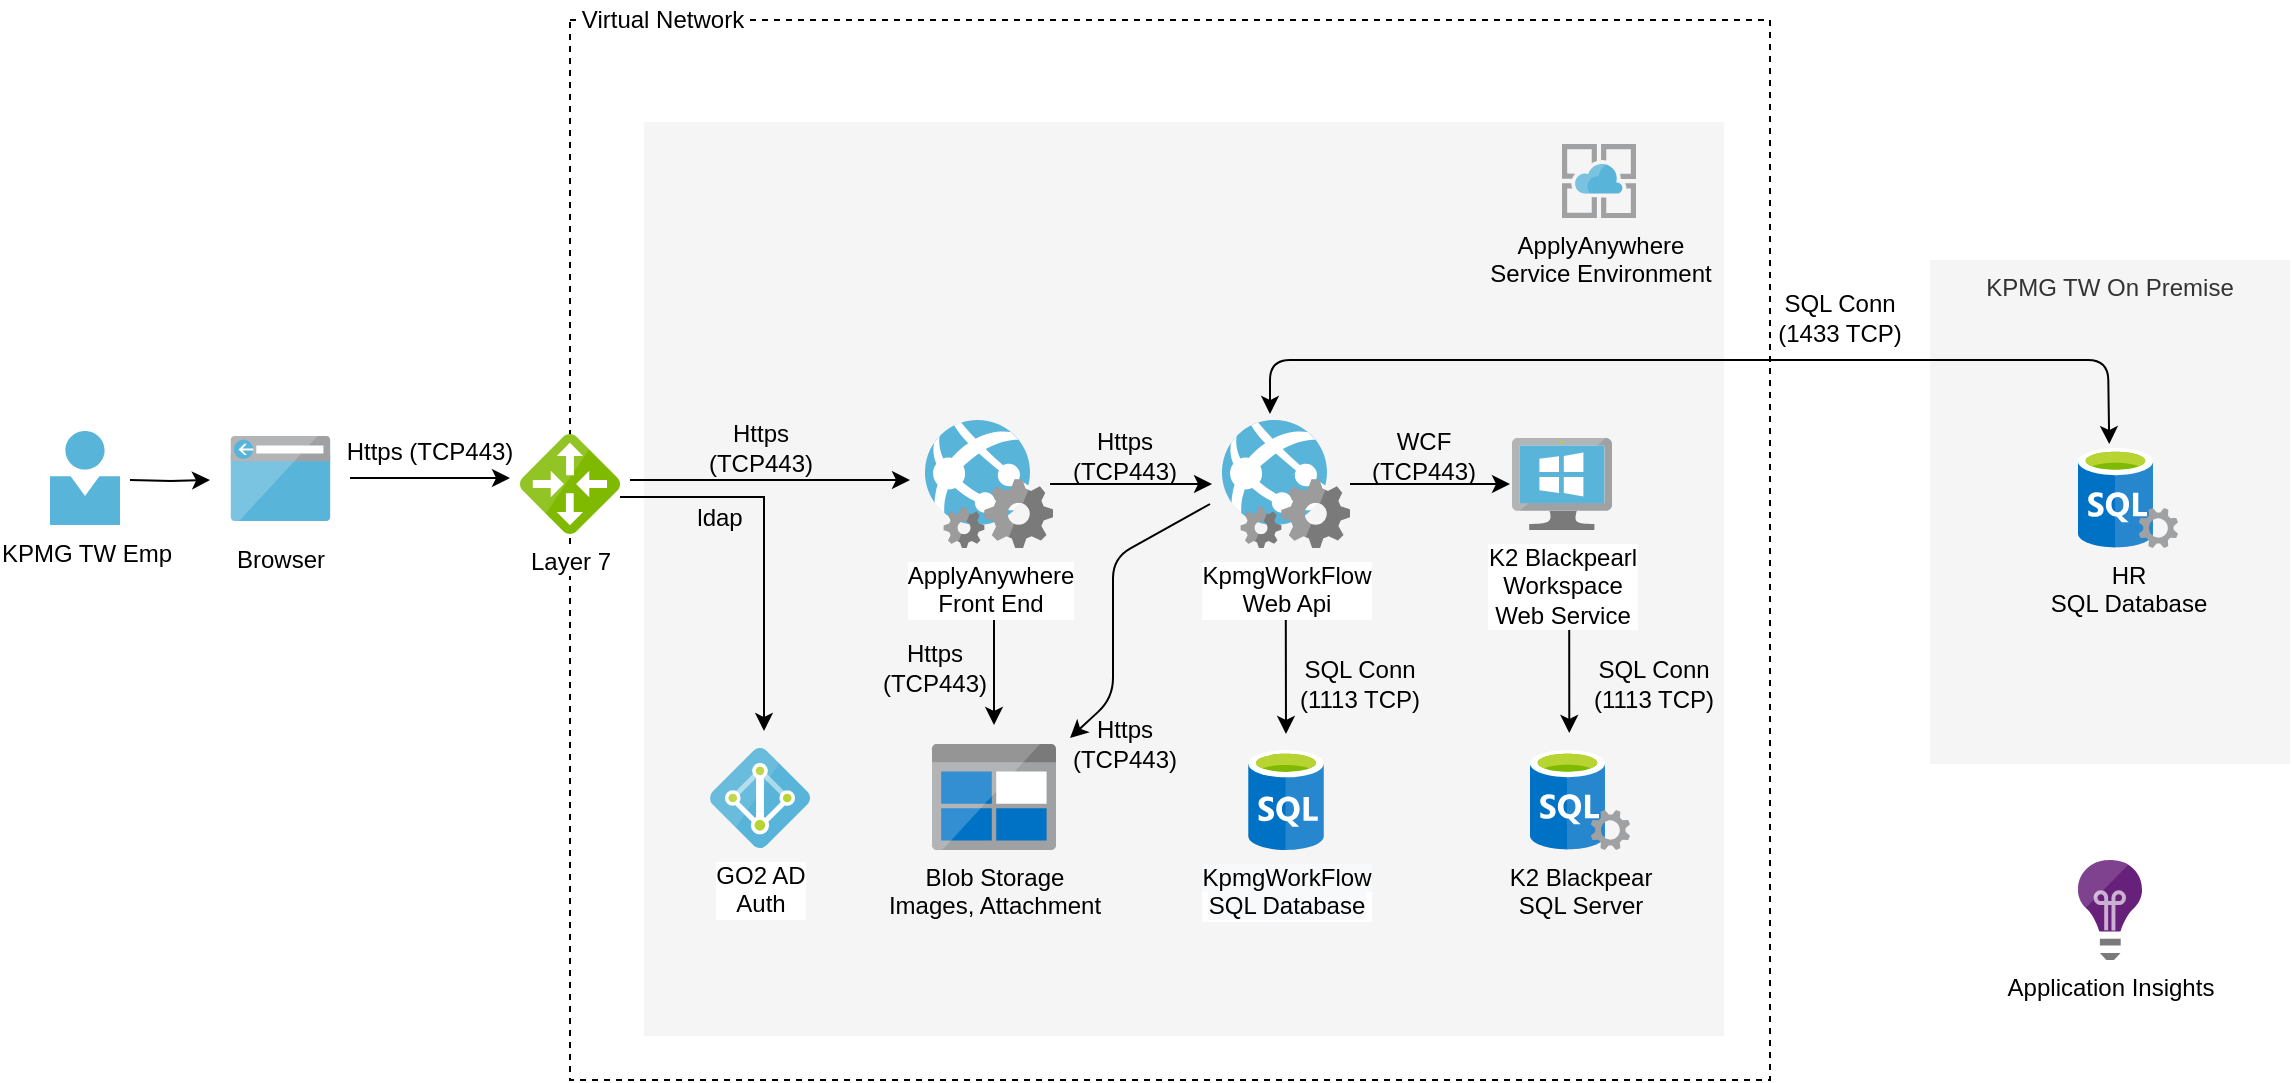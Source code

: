 <mxfile version="12.9.12" type="github" pages="4">
  <diagram id="WI9T0HZ2pTsCkuznbFz-" name="ApplyAnywhere PaaS architecture">
    <mxGraphModel dx="1090" dy="608" grid="1" gridSize="10" guides="1" tooltips="1" connect="1" arrows="1" fold="1" page="1" pageScale="1" pageWidth="1169" pageHeight="827" math="0" shadow="0">
      <root>
        <mxCell id="0" />
        <mxCell id="1" parent="0" />
        <mxCell id="lvaCASJLjp-fSjR-ahG0-70" value="" style="rounded=0;whiteSpace=wrap;html=1;labelBackgroundColor=#ffffff;fillColor=none;dashed=1;" parent="1" vertex="1">
          <mxGeometry x="290" y="148" width="600" height="530" as="geometry" />
        </mxCell>
        <mxCell id="AcxdMaKK0mU5kZiv2lnr-4" value="" style="rounded=0;whiteSpace=wrap;html=1;fillColor=#f5f5f5;strokeColor=none;fontColor=#333333;verticalAlign=top;direction=south;" parent="1" vertex="1">
          <mxGeometry x="327" y="199" width="540" height="457" as="geometry" />
        </mxCell>
        <mxCell id="lvaCASJLjp-fSjR-ahG0-18" value="" style="edgeStyle=orthogonalEdgeStyle;rounded=0;orthogonalLoop=1;jettySize=auto;html=1;entryX=-0.078;entryY=0.5;entryDx=0;entryDy=0;entryPerimeter=0;exitX=0.977;exitY=0.5;exitDx=0;exitDy=0;exitPerimeter=0;startArrow=none;startFill=0;" parent="1" source="AcxdMaKK0mU5kZiv2lnr-6" target="lvaCASJLjp-fSjR-ahG0-8" edge="1">
          <mxGeometry relative="1" as="geometry">
            <mxPoint x="499.5" y="524" as="targetPoint" />
          </mxGeometry>
        </mxCell>
        <mxCell id="lvaCASJLjp-fSjR-ahG0-37" value="" style="edgeStyle=orthogonalEdgeStyle;rounded=0;orthogonalLoop=1;jettySize=auto;html=1;startArrow=none;startFill=0;" parent="1" edge="1">
          <mxGeometry relative="1" as="geometry">
            <mxPoint x="502" y="429.5" as="sourcePoint" />
            <mxPoint x="502" y="500.5" as="targetPoint" />
            <Array as="points">
              <mxPoint x="502" y="443.5" />
              <mxPoint x="502" y="443.5" />
            </Array>
          </mxGeometry>
        </mxCell>
        <mxCell id="AcxdMaKK0mU5kZiv2lnr-6" value="ApplyAnywhere&lt;br&gt;Front End" style="aspect=fixed;html=1;perimeter=none;align=center;shadow=0;dashed=0;image;fontSize=12;image=img/lib/mscae/WebApp_WebJobs.svg;labelBackgroundColor=#ffffff;" parent="1" vertex="1">
          <mxGeometry x="467.5" y="348" width="64" height="64" as="geometry" />
        </mxCell>
        <mxCell id="AcxdMaKK0mU5kZiv2lnr-9" value="Blob Storage&lt;br&gt;Images, Attachment" style="aspect=fixed;html=1;perimeter=none;align=center;shadow=0;dashed=0;image;fontSize=12;image=img/lib/mscae/BlobBlock.svg;labelBackgroundColor=none;direction=east;" parent="1" vertex="1">
          <mxGeometry x="471" y="510" width="62" height="53" as="geometry" />
        </mxCell>
        <mxCell id="lvaCASJLjp-fSjR-ahG0-72" value="" style="edgeStyle=orthogonalEdgeStyle;rounded=0;orthogonalLoop=1;jettySize=auto;html=1;" parent="1" edge="1">
          <mxGeometry relative="1" as="geometry">
            <mxPoint x="180" y="377" as="sourcePoint" />
            <mxPoint x="260" y="377" as="targetPoint" />
          </mxGeometry>
        </mxCell>
        <mxCell id="AcxdMaKK0mU5kZiv2lnr-12" value="Browser" style="aspect=fixed;html=1;perimeter=none;align=center;shadow=0;dashed=0;image;fontSize=12;image=img/lib/mscae/Browser.svg;spacingTop=5;" parent="1" vertex="1">
          <mxGeometry x="120.25" y="356" width="50" height="42.5" as="geometry" />
        </mxCell>
        <mxCell id="lvaCASJLjp-fSjR-ahG0-28" value="" style="edgeStyle=orthogonalEdgeStyle;rounded=0;orthogonalLoop=1;jettySize=auto;html=1;" parent="1" edge="1">
          <mxGeometry relative="1" as="geometry">
            <mxPoint x="315" y="386.5" as="sourcePoint" />
            <mxPoint x="387" y="503.5" as="targetPoint" />
            <Array as="points">
              <mxPoint x="387" y="387" />
            </Array>
          </mxGeometry>
        </mxCell>
        <mxCell id="lvaCASJLjp-fSjR-ahG0-14" value="" style="edgeStyle=orthogonalEdgeStyle;rounded=0;orthogonalLoop=1;jettySize=auto;html=1;startArrow=none;startFill=0;" parent="1" edge="1">
          <mxGeometry relative="1" as="geometry">
            <mxPoint x="680" y="380" as="sourcePoint" />
            <mxPoint x="760" y="380" as="targetPoint" />
          </mxGeometry>
        </mxCell>
        <mxCell id="lvaCASJLjp-fSjR-ahG0-19" value="K2 Blackpear&lt;br&gt;SQL Server" style="aspect=fixed;html=1;points=[];align=center;image;fontSize=12;image=img/lib/mscae/SQL_Servers.svg;labelBackgroundColor=none;" parent="1" vertex="1">
          <mxGeometry x="770" y="513" width="50" height="50" as="geometry" />
        </mxCell>
        <mxCell id="lvaCASJLjp-fSjR-ahG0-52" value="" style="edgeStyle=orthogonalEdgeStyle;rounded=0;orthogonalLoop=1;jettySize=auto;html=1;" parent="1" edge="1">
          <mxGeometry relative="1" as="geometry">
            <mxPoint x="460" y="378" as="targetPoint" />
            <mxPoint x="320" y="378" as="sourcePoint" />
            <Array as="points">
              <mxPoint x="330" y="378" />
              <mxPoint x="330" y="378" />
            </Array>
          </mxGeometry>
        </mxCell>
        <mxCell id="lvaCASJLjp-fSjR-ahG0-21" value="GO2 AD&lt;br&gt;Auth" style="aspect=fixed;html=1;points=[];align=center;image;fontSize=12;image=img/lib/mscae/Active_Directory.svg;labelBackgroundColor=#ffffff;" parent="1" vertex="1">
          <mxGeometry x="360" y="512" width="50" height="50" as="geometry" />
        </mxCell>
        <mxCell id="lvaCASJLjp-fSjR-ahG0-45" value="" style="edgeStyle=orthogonalEdgeStyle;rounded=0;orthogonalLoop=1;jettySize=auto;html=1;" parent="1" edge="1">
          <mxGeometry relative="1" as="geometry">
            <mxPoint x="110" y="378" as="targetPoint" />
            <mxPoint x="70" y="378" as="sourcePoint" />
          </mxGeometry>
        </mxCell>
        <mxCell id="lvaCASJLjp-fSjR-ahG0-22" value="KPMG TW Emp" style="aspect=fixed;html=1;points=[];align=center;image;fontSize=12;image=img/lib/mscae/Person.svg;labelBackgroundColor=none;" parent="1" vertex="1">
          <mxGeometry x="30" y="353.5" width="35" height="47" as="geometry" />
        </mxCell>
        <mxCell id="lvaCASJLjp-fSjR-ahG0-24" value="ApplyAnywhere&lt;br&gt;Service Environment" style="aspect=fixed;html=1;points=[];align=center;image;fontSize=12;image=img/lib/mscae/App_Service.svg;labelBackgroundColor=none;" parent="1" vertex="1">
          <mxGeometry x="786" y="210" width="37" height="37" as="geometry" />
        </mxCell>
        <mxCell id="lvaCASJLjp-fSjR-ahG0-40" value="KPMG TW On Premise" style="rounded=0;whiteSpace=wrap;html=1;fillColor=#f5f5f5;strokeColor=none;fontColor=#333333;verticalAlign=top;direction=south;" parent="1" vertex="1">
          <mxGeometry x="970" y="268" width="180" height="252" as="geometry" />
        </mxCell>
        <mxCell id="lvaCASJLjp-fSjR-ahG0-57" value="WCF &lt;br&gt;(TCP443)" style="text;html=1;strokeColor=none;fillColor=none;align=center;verticalAlign=middle;whiteSpace=wrap;rounded=0;labelBackgroundColor=none;" parent="1" vertex="1">
          <mxGeometry x="667" y="356" width="100" height="20" as="geometry" />
        </mxCell>
        <mxCell id="lvaCASJLjp-fSjR-ahG0-71" value="Layer 7" style="aspect=fixed;html=1;points=[];align=center;image;fontSize=12;image=img/lib/mscae/Local_Network_Gateways.svg;dashed=1;labelBackgroundColor=#ffffff;fillColor=none;" parent="1" vertex="1">
          <mxGeometry x="265" y="355" width="50" height="50" as="geometry" />
        </mxCell>
        <mxCell id="lvaCASJLjp-fSjR-ahG0-74" value="Virtual Network" style="text;html=1;strokeColor=none;fillColor=none;align=center;verticalAlign=middle;whiteSpace=wrap;rounded=0;dashed=1;labelBackgroundColor=#ffffff;" parent="1" vertex="1">
          <mxGeometry x="290" y="138" width="93" height="20" as="geometry" />
        </mxCell>
        <mxCell id="lvaCASJLjp-fSjR-ahG0-85" value="" style="endArrow=classic;html=1;startArrow=classic;startFill=1;" parent="1" edge="1">
          <mxGeometry width="50" height="50" relative="1" as="geometry">
            <mxPoint x="640" y="345" as="sourcePoint" />
            <mxPoint x="1059.627" y="360" as="targetPoint" />
            <Array as="points">
              <mxPoint x="640" y="318" />
              <mxPoint x="1059" y="318" />
            </Array>
          </mxGeometry>
        </mxCell>
        <mxCell id="5PH30aPsPjQZAiX1bgCx-1" value="Application Insights" style="aspect=fixed;html=1;points=[];align=center;image;fontSize=12;image=img/lib/mscae/Application_Insights.svg;dashed=1;labelBackgroundColor=#ffffff;fillColor=none;" parent="1" vertex="1">
          <mxGeometry x="1044" y="568" width="32" height="50" as="geometry" />
        </mxCell>
        <mxCell id="TPf7LboAGNHlAJCwfOmn-1" value="&lt;span style=&quot;background-color: rgb(248 , 249 , 250)&quot;&gt;KpmgWorkFlow&lt;/span&gt;&lt;br style=&quot;background-color: rgb(248 , 249 , 250)&quot;&gt;&lt;span style=&quot;background-color: rgb(248 , 249 , 250)&quot;&gt;SQL Database&lt;/span&gt;" style="aspect=fixed;html=1;points=[];align=center;image;fontSize=12;image=img/lib/mscae/SQL_Database_generic.svg;dashed=1;labelBackgroundColor=#ffffff;fillColor=none;" parent="1" vertex="1">
          <mxGeometry x="629" y="513" width="38" height="50" as="geometry" />
        </mxCell>
        <mxCell id="XVqo-O23H8XZ0I0nRxCn-1" value="HR&lt;br&gt;SQL Database" style="aspect=fixed;html=1;points=[];align=center;image;fontSize=12;image=img/lib/mscae/SQL_Servers.svg;labelBackgroundColor=none;" parent="1" vertex="1">
          <mxGeometry x="1044" y="362" width="50" height="50" as="geometry" />
        </mxCell>
        <mxCell id="Hammuwof6SM0HyA76MLh-3" value="" style="endArrow=none;html=1;startArrow=classic;startFill=1;endFill=0;" parent="1" edge="1">
          <mxGeometry width="50" height="50" relative="1" as="geometry">
            <mxPoint x="540" y="507" as="sourcePoint" />
            <mxPoint x="610" y="390" as="targetPoint" />
            <Array as="points">
              <mxPoint x="561.5" y="487" />
              <mxPoint x="561.5" y="417" />
            </Array>
          </mxGeometry>
        </mxCell>
        <mxCell id="sQlxrv8fsCGKDVmOHkrW-1" value="ldap" style="text;html=1;strokeColor=none;fillColor=none;align=center;verticalAlign=middle;whiteSpace=wrap;rounded=0;" parent="1" vertex="1">
          <mxGeometry x="345" y="387" width="40" height="20" as="geometry" />
        </mxCell>
        <mxCell id="sQlxrv8fsCGKDVmOHkrW-3" value="Https&lt;br&gt;(TCP443)" style="text;html=1;strokeColor=none;fillColor=none;align=center;verticalAlign=middle;whiteSpace=wrap;rounded=0;" parent="1" vertex="1">
          <mxGeometry x="356.5" y="352" width="57" height="20" as="geometry" />
        </mxCell>
        <mxCell id="sQlxrv8fsCGKDVmOHkrW-5" value="Https (TCP443)" style="text;html=1;strokeColor=none;fillColor=none;align=center;verticalAlign=middle;whiteSpace=wrap;rounded=0;" parent="1" vertex="1">
          <mxGeometry x="170" y="353.5" width="100" height="20" as="geometry" />
        </mxCell>
        <mxCell id="eJltJ8TtRrZa0kh_zkO3-1" value="SQL Conn&lt;br&gt;(1113 TCP)" style="text;html=1;strokeColor=none;fillColor=none;align=center;verticalAlign=middle;whiteSpace=wrap;rounded=0;" parent="1" vertex="1">
          <mxGeometry x="650" y="463.5" width="70" height="33" as="geometry" />
        </mxCell>
        <mxCell id="eJltJ8TtRrZa0kh_zkO3-4" value="Https &lt;br&gt;(TCP443)" style="text;html=1;strokeColor=none;fillColor=none;align=center;verticalAlign=middle;whiteSpace=wrap;rounded=0;" parent="1" vertex="1">
          <mxGeometry x="444.5" y="457" width="55" height="30" as="geometry" />
        </mxCell>
        <mxCell id="eJltJ8TtRrZa0kh_zkO3-5" value="Https &lt;br&gt;(TCP443)" style="text;html=1;strokeColor=none;fillColor=none;align=center;verticalAlign=middle;whiteSpace=wrap;rounded=0;" parent="1" vertex="1">
          <mxGeometry x="540" y="495" width="55" height="30" as="geometry" />
        </mxCell>
        <mxCell id="eJltJ8TtRrZa0kh_zkO3-6" value="" style="edgeStyle=orthogonalEdgeStyle;rounded=0;orthogonalLoop=1;jettySize=auto;html=1;startArrow=none;startFill=0;" parent="1" edge="1">
          <mxGeometry relative="1" as="geometry">
            <mxPoint x="647.857" y="434.071" as="sourcePoint" />
            <mxPoint x="648" y="505" as="targetPoint" />
            <Array as="points">
              <mxPoint x="648" y="448" />
              <mxPoint x="648" y="448" />
            </Array>
          </mxGeometry>
        </mxCell>
        <mxCell id="eJltJ8TtRrZa0kh_zkO3-7" value="SQL Conn&lt;br&gt;(1113 TCP)" style="text;html=1;strokeColor=none;fillColor=none;align=center;verticalAlign=middle;whiteSpace=wrap;rounded=0;" parent="1" vertex="1">
          <mxGeometry x="797" y="463.5" width="70" height="33" as="geometry" />
        </mxCell>
        <mxCell id="eJltJ8TtRrZa0kh_zkO3-8" value="" style="edgeStyle=orthogonalEdgeStyle;rounded=0;orthogonalLoop=1;jettySize=auto;html=1;startArrow=none;startFill=0;" parent="1" edge="1">
          <mxGeometry relative="1" as="geometry">
            <mxPoint x="789.643" y="433.643" as="sourcePoint" />
            <mxPoint x="789.643" y="504.5" as="targetPoint" />
            <Array as="points">
              <mxPoint x="789.5" y="447.5" />
              <mxPoint x="789.5" y="447.5" />
            </Array>
          </mxGeometry>
        </mxCell>
        <mxCell id="lvaCASJLjp-fSjR-ahG0-5" value="K2 Blackpearl&lt;br&gt;Workspace&lt;br&gt;Web Service" style="aspect=fixed;html=1;points=[];align=center;image;fontSize=12;image=img/lib/mscae/VirtualMachineWindows.svg;labelBackgroundColor=#ffffff;" parent="1" vertex="1">
          <mxGeometry x="761" y="357" width="50" height="46" as="geometry" />
        </mxCell>
        <mxCell id="lvaCASJLjp-fSjR-ahG0-8" value="KpmgWorkFlow&lt;br&gt;Web Api" style="aspect=fixed;html=1;perimeter=none;align=center;shadow=0;dashed=0;image;fontSize=12;image=img/lib/mscae/WebApp_WebJobs.svg;labelBackgroundColor=#ffffff;" parent="1" vertex="1">
          <mxGeometry x="616" y="348" width="64" height="64" as="geometry" />
        </mxCell>
        <mxCell id="eJltJ8TtRrZa0kh_zkO3-10" value="Https&lt;br&gt;(TCP443)" style="text;html=1;strokeColor=none;fillColor=none;align=center;verticalAlign=middle;whiteSpace=wrap;rounded=0;" parent="1" vertex="1">
          <mxGeometry x="539" y="356" width="57" height="20" as="geometry" />
        </mxCell>
        <mxCell id="eJltJ8TtRrZa0kh_zkO3-11" value="SQL Conn&lt;br&gt;(1433 TCP)" style="text;html=1;strokeColor=none;fillColor=none;align=center;verticalAlign=middle;whiteSpace=wrap;rounded=0;" parent="1" vertex="1">
          <mxGeometry x="890" y="280" width="70" height="33" as="geometry" />
        </mxCell>
      </root>
    </mxGraphModel>
  </diagram>
  <diagram id="z3WabE-r0AO4JzWB9o1X" name="ApplyAnywhere IaaS architecture">
    <mxGraphModel dx="1090" dy="608" grid="1" gridSize="10" guides="1" tooltips="1" connect="1" arrows="1" fold="1" page="1" pageScale="1" pageWidth="850" pageHeight="1100" math="0" shadow="0">
      <root>
        <mxCell id="3gNSYFEJWq0Y2mECjLJj-0" />
        <mxCell id="3gNSYFEJWq0Y2mECjLJj-1" parent="3gNSYFEJWq0Y2mECjLJj-0" />
        <mxCell id="smwpBIK393G-4AdiDOek-0" value="" style="rounded=0;whiteSpace=wrap;html=1;labelBackgroundColor=#ffffff;fillColor=none;dashed=1;" parent="3gNSYFEJWq0Y2mECjLJj-1" vertex="1">
          <mxGeometry x="280" y="150" width="470" height="502" as="geometry" />
        </mxCell>
        <mxCell id="smwpBIK393G-4AdiDOek-1" value="" style="rounded=0;whiteSpace=wrap;html=1;fillColor=#f5f5f5;strokeColor=none;fontColor=#333333;verticalAlign=top;direction=south;" parent="3gNSYFEJWq0Y2mECjLJj-1" vertex="1">
          <mxGeometry x="310" y="175" width="420" height="457" as="geometry" />
        </mxCell>
        <mxCell id="smwpBIK393G-4AdiDOek-7" value="" style="edgeStyle=orthogonalEdgeStyle;rounded=0;orthogonalLoop=1;jettySize=auto;html=1;" parent="3gNSYFEJWq0Y2mECjLJj-1" source="smwpBIK393G-4AdiDOek-8" target="smwpBIK393G-4AdiDOek-23" edge="1">
          <mxGeometry relative="1" as="geometry" />
        </mxCell>
        <mxCell id="smwpBIK393G-4AdiDOek-8" value="Browser" style="aspect=fixed;html=1;perimeter=none;align=center;shadow=0;dashed=0;image;fontSize=12;image=img/lib/mscae/Browser.svg;spacingTop=5;" parent="3gNSYFEJWq0Y2mECjLJj-1" vertex="1">
          <mxGeometry x="130.25" y="361" width="50" height="42.5" as="geometry" />
        </mxCell>
        <mxCell id="smwpBIK393G-4AdiDOek-9" value="" style="edgeStyle=orthogonalEdgeStyle;rounded=0;orthogonalLoop=1;jettySize=auto;html=1;" parent="3gNSYFEJWq0Y2mECjLJj-1" edge="1">
          <mxGeometry relative="1" as="geometry">
            <mxPoint x="310" y="401" as="sourcePoint" />
            <mxPoint x="385" y="471" as="targetPoint" />
            <Array as="points">
              <mxPoint x="310" y="401" />
              <mxPoint x="385" y="401" />
            </Array>
          </mxGeometry>
        </mxCell>
        <mxCell id="smwpBIK393G-4AdiDOek-11" value="Web Server" style="aspect=fixed;html=1;points=[];align=center;image;fontSize=12;image=img/lib/mscae/VirtualMachineWindows.svg;labelBackgroundColor=#ffffff;" parent="3gNSYFEJWq0Y2mECjLJj-1" vertex="1">
          <mxGeometry x="510" y="342" width="50" height="46" as="geometry" />
        </mxCell>
        <mxCell id="smwpBIK393G-4AdiDOek-13" value="" style="edgeStyle=orthogonalEdgeStyle;rounded=0;orthogonalLoop=1;jettySize=auto;html=1;startArrow=none;startFill=0;" parent="3gNSYFEJWq0Y2mECjLJj-1" edge="1">
          <mxGeometry relative="1" as="geometry">
            <mxPoint x="534" y="439" as="sourcePoint" />
            <mxPoint x="534" y="474" as="targetPoint" />
          </mxGeometry>
        </mxCell>
        <mxCell id="smwpBIK393G-4AdiDOek-15" value="" style="edgeStyle=orthogonalEdgeStyle;rounded=0;orthogonalLoop=1;jettySize=auto;html=1;" parent="3gNSYFEJWq0Y2mECjLJj-1" edge="1">
          <mxGeometry relative="1" as="geometry">
            <mxPoint x="490" y="382" as="targetPoint" />
            <mxPoint x="310" y="382" as="sourcePoint" />
            <Array as="points">
              <mxPoint x="490" y="382" />
              <mxPoint x="490" y="382" />
            </Array>
          </mxGeometry>
        </mxCell>
        <mxCell id="smwpBIK393G-4AdiDOek-16" value="azure AD" style="aspect=fixed;html=1;points=[];align=center;image;fontSize=12;image=img/lib/mscae/Active_Directory.svg;labelBackgroundColor=#ffffff;" parent="3gNSYFEJWq0Y2mECjLJj-1" vertex="1">
          <mxGeometry x="360" y="481" width="50" height="50" as="geometry" />
        </mxCell>
        <mxCell id="smwpBIK393G-4AdiDOek-17" value="" style="edgeStyle=orthogonalEdgeStyle;rounded=0;orthogonalLoop=1;jettySize=auto;html=1;" parent="3gNSYFEJWq0Y2mECjLJj-1" source="smwpBIK393G-4AdiDOek-18" edge="1">
          <mxGeometry relative="1" as="geometry">
            <mxPoint x="130" y="380" as="targetPoint" />
          </mxGeometry>
        </mxCell>
        <mxCell id="smwpBIK393G-4AdiDOek-18" value="KPMG TW Emp" style="aspect=fixed;html=1;points=[];align=center;image;fontSize=12;image=img/lib/mscae/Person.svg;labelBackgroundColor=none;" parent="3gNSYFEJWq0Y2mECjLJj-1" vertex="1">
          <mxGeometry x="40" y="355" width="37" height="50" as="geometry" />
        </mxCell>
        <mxCell id="smwpBIK393G-4AdiDOek-19" value="ApplyAnywhere&lt;br&gt;Service Environment" style="aspect=fixed;html=1;points=[];align=center;image;fontSize=12;image=img/lib/mscae/App_Service.svg;labelBackgroundColor=none;" parent="3gNSYFEJWq0Y2mECjLJj-1" vertex="1">
          <mxGeometry x="630" y="202" width="37" height="37" as="geometry" />
        </mxCell>
        <mxCell id="smwpBIK393G-4AdiDOek-20" value="KPMG TW On Premise" style="rounded=0;whiteSpace=wrap;html=1;fillColor=#f5f5f5;strokeColor=none;fontColor=#333333;verticalAlign=top;direction=south;" parent="3gNSYFEJWq0Y2mECjLJj-1" vertex="1">
          <mxGeometry x="770" y="252" width="180" height="252" as="geometry" />
        </mxCell>
        <mxCell id="smwpBIK393G-4AdiDOek-23" value="azure gateway" style="aspect=fixed;html=1;points=[];align=center;image;fontSize=12;image=img/lib/mscae/Local_Network_Gateways.svg;dashed=1;labelBackgroundColor=#ffffff;fillColor=none;" parent="3gNSYFEJWq0Y2mECjLJj-1" vertex="1">
          <mxGeometry x="255" y="357" width="50" height="50" as="geometry" />
        </mxCell>
        <mxCell id="smwpBIK393G-4AdiDOek-24" value="Virtual Network" style="text;html=1;strokeColor=none;fillColor=none;align=center;verticalAlign=middle;whiteSpace=wrap;rounded=0;dashed=1;labelBackgroundColor=#ffffff;" parent="3gNSYFEJWq0Y2mECjLJj-1" vertex="1">
          <mxGeometry x="280" y="140" width="93" height="20" as="geometry" />
        </mxCell>
        <mxCell id="smwpBIK393G-4AdiDOek-25" value="" style="endArrow=classic;html=1;exitX=0.5;exitY=-0.047;exitDx=0;exitDy=0;exitPerimeter=0;startArrow=classic;startFill=1;entryX=0.317;entryY=0.5;entryDx=0;entryDy=0;entryPerimeter=0;" parent="3gNSYFEJWq0Y2mECjLJj-1" target="smwpBIK393G-4AdiDOek-20" edge="1">
          <mxGeometry width="50" height="50" relative="1" as="geometry">
            <mxPoint x="535" y="328.992" as="sourcePoint" />
            <mxPoint x="819" y="329" as="targetPoint" />
            <Array as="points">
              <mxPoint x="535" y="302" />
              <mxPoint x="860" y="302" />
            </Array>
          </mxGeometry>
        </mxCell>
        <mxCell id="smwpBIK393G-4AdiDOek-27" value="Application Insights" style="aspect=fixed;html=1;points=[];align=center;image;fontSize=12;image=img/lib/mscae/Application_Insights.svg;dashed=1;labelBackgroundColor=#ffffff;fillColor=none;" parent="3gNSYFEJWq0Y2mECjLJj-1" vertex="1">
          <mxGeometry x="844" y="552" width="32" height="50" as="geometry" />
        </mxCell>
        <mxCell id="smwpBIK393G-4AdiDOek-29" value="HR&lt;br&gt;SQL Database" style="aspect=fixed;html=1;points=[];align=center;image;fontSize=12;image=img/lib/mscae/SQL_Servers.svg;labelBackgroundColor=none;" parent="3gNSYFEJWq0Y2mECjLJj-1" vertex="1">
          <mxGeometry x="844" y="346" width="50" height="50" as="geometry" />
        </mxCell>
        <mxCell id="smwpBIK393G-4AdiDOek-33" value="&lt;span style=&quot;white-space: nowrap ; background-color: rgb(255 , 255 , 255)&quot;&gt;ApplyAnywhere&lt;/span&gt;&lt;br style=&quot;white-space: nowrap&quot;&gt;&lt;span style=&quot;white-space: nowrap ; background-color: rgb(255 , 255 , 255)&quot;&gt;Front End&lt;/span&gt;" style="text;html=1;strokeColor=none;fillColor=none;align=center;verticalAlign=middle;whiteSpace=wrap;rounded=0;dashed=1;labelBackgroundColor=none;" parent="3gNSYFEJWq0Y2mECjLJj-1" vertex="1">
          <mxGeometry x="573" y="368" width="100" height="40" as="geometry" />
        </mxCell>
        <mxCell id="smwpBIK393G-4AdiDOek-34" value="&lt;span style=&quot;background-color: rgb(248 , 249 , 250)&quot;&gt;SQL Database Server&lt;br&gt;&lt;/span&gt;" style="aspect=fixed;html=1;points=[];align=center;image;fontSize=12;image=img/lib/mscae/VirtualMachineWindows.svg;labelBackgroundColor=#ffffff;" parent="3gNSYFEJWq0Y2mECjLJj-1" vertex="1">
          <mxGeometry x="510" y="481" width="50" height="46" as="geometry" />
        </mxCell>
        <mxCell id="iuaWqtNruoDIMOuyL9Ep-0" value="&lt;span style=&quot;white-space: nowrap ; background-color: rgb(255 , 255 , 255)&quot;&gt;KpmgWorkFlow&lt;/span&gt;&lt;br style=&quot;white-space: nowrap&quot;&gt;&lt;span style=&quot;white-space: nowrap ; background-color: rgb(255 , 255 , 255)&quot;&gt;Web Api&lt;/span&gt;" style="text;html=1;strokeColor=none;fillColor=none;align=center;verticalAlign=middle;whiteSpace=wrap;rounded=0;dashed=1;labelBackgroundColor=none;" parent="3gNSYFEJWq0Y2mECjLJj-1" vertex="1">
          <mxGeometry x="572" y="404" width="100" height="30" as="geometry" />
        </mxCell>
        <mxCell id="R-euYPqpHjcbSb9_kojw-1" value="Storage Images, Attachment" style="text;html=1;labelBackgroundColor=#ffffff;" parent="3gNSYFEJWq0Y2mECjLJj-1" vertex="1">
          <mxGeometry x="570" y="346" width="160" height="30" as="geometry" />
        </mxCell>
        <mxCell id="sT4rDz-uUaXsuRV0ZIDF-0" value="SQL Conn&lt;br&gt;(1433 TCP)" style="text;html=1;strokeColor=none;fillColor=none;align=center;verticalAlign=middle;whiteSpace=wrap;rounded=0;" parent="3gNSYFEJWq0Y2mECjLJj-1" vertex="1">
          <mxGeometry x="660" y="280" width="70" height="20" as="geometry" />
        </mxCell>
        <mxCell id="G0QdnjQPvsq3ugTHv_Vn-1" value="SQL Conn&lt;br&gt;(1433 TCP)" style="text;html=1;strokeColor=none;fillColor=none;align=center;verticalAlign=middle;whiteSpace=wrap;rounded=0;" parent="3gNSYFEJWq0Y2mECjLJj-1" vertex="1">
          <mxGeometry x="543" y="447" width="70" height="20" as="geometry" />
        </mxCell>
        <mxCell id="mEtc8UFiLN3M5qSHiksb-0" value="Https&lt;br&gt;(443 TCP)" style="text;html=1;strokeColor=none;fillColor=none;align=center;verticalAlign=middle;whiteSpace=wrap;rounded=0;" parent="3gNSYFEJWq0Y2mECjLJj-1" vertex="1">
          <mxGeometry x="360" y="350" width="90" height="30" as="geometry" />
        </mxCell>
        <mxCell id="mEtc8UFiLN3M5qSHiksb-1" value="Https&lt;br&gt;(443 TCP)" style="text;html=1;strokeColor=none;fillColor=none;align=center;verticalAlign=middle;whiteSpace=wrap;rounded=0;" parent="3gNSYFEJWq0Y2mECjLJj-1" vertex="1">
          <mxGeometry x="170" y="354" width="90" height="26" as="geometry" />
        </mxCell>
        <mxCell id="IfZseA0_SqOI0fO4b8EN-0" value="ldap" style="text;html=1;strokeColor=none;fillColor=none;align=center;verticalAlign=middle;whiteSpace=wrap;rounded=0;" parent="3gNSYFEJWq0Y2mECjLJj-1" vertex="1">
          <mxGeometry x="345" y="401" width="40" height="20" as="geometry" />
        </mxCell>
      </root>
    </mxGraphModel>
  </diagram>
  <diagram id="HytrqFQPtinqaR7rAQq8" name="tax.com.tw PaaS architecture">
    <mxGraphModel dx="1090" dy="608" grid="1" gridSize="10" guides="1" tooltips="1" connect="1" arrows="1" fold="1" page="1" pageScale="1" pageWidth="850" pageHeight="1100" math="0" shadow="0">
      <root>
        <mxCell id="L5A2PCmOKvRyw3RFonAS-0" />
        <mxCell id="L5A2PCmOKvRyw3RFonAS-1" parent="L5A2PCmOKvRyw3RFonAS-0" />
        <mxCell id="xvHnMex4xPKi_8IZawSf-0" value="" style="rounded=0;whiteSpace=wrap;html=1;labelBackgroundColor=#ffffff;fillColor=none;dashed=1;" parent="L5A2PCmOKvRyw3RFonAS-1" vertex="1">
          <mxGeometry x="310" y="280" width="270" height="430" as="geometry" />
        </mxCell>
        <mxCell id="xvHnMex4xPKi_8IZawSf-1" value="" style="rounded=0;whiteSpace=wrap;html=1;fillColor=#f5f5f5;strokeColor=none;fontColor=#333333;verticalAlign=top;direction=south;" parent="L5A2PCmOKvRyw3RFonAS-1" vertex="1">
          <mxGeometry x="420" y="302" width="150" height="399" as="geometry" />
        </mxCell>
        <mxCell id="xvHnMex4xPKi_8IZawSf-4" value="" style="edgeStyle=orthogonalEdgeStyle;rounded=0;orthogonalLoop=1;jettySize=auto;html=1;startArrow=none;startFill=0;" parent="L5A2PCmOKvRyw3RFonAS-1" edge="1">
          <mxGeometry relative="1" as="geometry">
            <mxPoint x="490" y="581" as="targetPoint" />
            <mxPoint x="490" y="551" as="sourcePoint" />
          </mxGeometry>
        </mxCell>
        <mxCell id="xvHnMex4xPKi_8IZawSf-6" value="Blob Storage&lt;br&gt;Images" style="aspect=fixed;html=1;perimeter=none;align=center;shadow=0;dashed=0;image;fontSize=12;image=img/lib/mscae/BlobBlock.svg;labelBackgroundColor=none;direction=east;" parent="L5A2PCmOKvRyw3RFonAS-1" vertex="1">
          <mxGeometry x="459.5" y="588" width="62" height="53" as="geometry" />
        </mxCell>
        <mxCell id="xvHnMex4xPKi_8IZawSf-10" value="" style="edgeStyle=orthogonalEdgeStyle;rounded=0;orthogonalLoop=1;jettySize=auto;html=1;" parent="L5A2PCmOKvRyw3RFonAS-1" source="xvHnMex4xPKi_8IZawSf-11" target="xvHnMex4xPKi_8IZawSf-31" edge="1">
          <mxGeometry relative="1" as="geometry" />
        </mxCell>
        <mxCell id="xvHnMex4xPKi_8IZawSf-11" value="Browser" style="aspect=fixed;html=1;perimeter=none;align=center;shadow=0;dashed=0;image;fontSize=12;image=img/lib/mscae/Browser.svg;spacingTop=5;" parent="L5A2PCmOKvRyw3RFonAS-1" vertex="1">
          <mxGeometry x="150.25" y="459" width="50" height="42.5" as="geometry" />
        </mxCell>
        <mxCell id="xvHnMex4xPKi_8IZawSf-25" value="" style="edgeStyle=orthogonalEdgeStyle;rounded=0;orthogonalLoop=1;jettySize=auto;html=1;" parent="L5A2PCmOKvRyw3RFonAS-1" source="xvHnMex4xPKi_8IZawSf-26" edge="1">
          <mxGeometry relative="1" as="geometry">
            <mxPoint x="140" y="480" as="targetPoint" />
          </mxGeometry>
        </mxCell>
        <mxCell id="xvHnMex4xPKi_8IZawSf-26" value="KPMG TW Customer" style="aspect=fixed;html=1;points=[];align=center;image;fontSize=12;image=img/lib/mscae/Person.svg;labelBackgroundColor=none;" parent="L5A2PCmOKvRyw3RFonAS-1" vertex="1">
          <mxGeometry x="40" y="455" width="37" height="50" as="geometry" />
        </mxCell>
        <mxCell id="xvHnMex4xPKi_8IZawSf-27" value="tax.com.tw&lt;br&gt;Service Environment" style="aspect=fixed;html=1;points=[];align=center;image;fontSize=12;image=img/lib/mscae/App_Service.svg;labelBackgroundColor=none;" parent="L5A2PCmOKvRyw3RFonAS-1" vertex="1">
          <mxGeometry x="495" y="311" width="37" height="37" as="geometry" />
        </mxCell>
        <mxCell id="xvHnMex4xPKi_8IZawSf-28" value="KPMG TW On Premise" style="rounded=0;whiteSpace=wrap;html=1;fillColor=#f5f5f5;strokeColor=none;fontColor=#333333;verticalAlign=top;direction=south;" parent="L5A2PCmOKvRyw3RFonAS-1" vertex="1">
          <mxGeometry x="644" y="380" width="246" height="201" as="geometry" />
        </mxCell>
        <mxCell id="xvHnMex4xPKi_8IZawSf-31" value="App Gateway" style="aspect=fixed;html=1;points=[];align=center;image;fontSize=12;image=img/lib/mscae/Local_Network_Gateways.svg;dashed=1;labelBackgroundColor=#ffffff;fillColor=none;" parent="L5A2PCmOKvRyw3RFonAS-1" vertex="1">
          <mxGeometry x="285" y="455" width="50" height="50" as="geometry" />
        </mxCell>
        <mxCell id="xvHnMex4xPKi_8IZawSf-32" value="Virtual Network" style="text;html=1;strokeColor=none;fillColor=none;align=center;verticalAlign=middle;whiteSpace=wrap;rounded=0;dashed=1;labelBackgroundColor=#ffffff;" parent="L5A2PCmOKvRyw3RFonAS-1" vertex="1">
          <mxGeometry x="340" y="270" width="93" height="20" as="geometry" />
        </mxCell>
        <mxCell id="xvHnMex4xPKi_8IZawSf-34" value="" style="endArrow=classic;html=1;startArrow=none;startFill=0;exitX=0.508;exitY=0;exitDx=0;exitDy=0;exitPerimeter=0;" parent="L5A2PCmOKvRyw3RFonAS-1" edge="1">
          <mxGeometry width="50" height="50" relative="1" as="geometry">
            <mxPoint x="489.012" y="448" as="sourcePoint" />
            <mxPoint x="719" y="458" as="targetPoint" />
            <Array as="points">
              <mxPoint x="489" y="418" />
              <mxPoint x="719" y="418" />
            </Array>
          </mxGeometry>
        </mxCell>
        <mxCell id="xvHnMex4xPKi_8IZawSf-5" value="&lt;a href=&quot;http://tax.com.tw/&quot;&gt;tax.com.tw&lt;/a&gt;&lt;br&gt;App Service" style="aspect=fixed;html=1;perimeter=none;align=center;shadow=0;dashed=0;image;fontSize=12;image=img/lib/mscae/WebApp_WebJobs.svg;labelBackgroundColor=#ffffff;" parent="L5A2PCmOKvRyw3RFonAS-1" vertex="1">
          <mxGeometry x="457.5" y="451" width="64" height="64" as="geometry" />
        </mxCell>
        <mxCell id="IJudURbBC9qB1mBKnEuI-0" value="Application Insights" style="aspect=fixed;html=1;points=[];align=center;image;fontSize=12;image=img/lib/mscae/Application_Insights.svg;dashed=1;labelBackgroundColor=#ffffff;fillColor=none;" parent="L5A2PCmOKvRyw3RFonAS-1" vertex="1">
          <mxGeometry x="710" y="614.5" width="32" height="50" as="geometry" />
        </mxCell>
        <mxCell id="xm4GxfO8vK_kHDdCy2FF-0" value="tax.com.tw&lt;br&gt;Database" style="aspect=fixed;html=1;points=[];align=center;image;fontSize=12;image=img/lib/mscae/SQL_Database_generic.svg;dashed=1;labelBackgroundColor=#ffffff;fillColor=none;" parent="L5A2PCmOKvRyw3RFonAS-1" vertex="1">
          <mxGeometry x="818" y="469.5" width="38" height="50" as="geometry" />
        </mxCell>
        <mxCell id="xm4GxfO8vK_kHDdCy2FF-1" value="tax.com.tw&lt;br&gt;WebApi" style="aspect=fixed;html=1;points=[];align=center;image;fontSize=12;image=img/lib/mscae/VirtualMachineWindows.svg;" parent="L5A2PCmOKvRyw3RFonAS-1" vertex="1">
          <mxGeometry x="690" y="469.5" width="50" height="46" as="geometry" />
        </mxCell>
        <mxCell id="xm4GxfO8vK_kHDdCy2FF-2" value="SQL Conn&lt;br&gt;(1433 TCP)" style="text;html=1;strokeColor=none;fillColor=none;align=center;verticalAlign=middle;whiteSpace=wrap;rounded=0;" parent="L5A2PCmOKvRyw3RFonAS-1" vertex="1">
          <mxGeometry x="744" y="461.5" width="70" height="20" as="geometry" />
        </mxCell>
        <mxCell id="xm4GxfO8vK_kHDdCy2FF-3" value="" style="endArrow=classic;html=1;" parent="L5A2PCmOKvRyw3RFonAS-1" edge="1">
          <mxGeometry width="50" height="50" relative="1" as="geometry">
            <mxPoint x="748" y="494.5" as="sourcePoint" />
            <mxPoint x="803" y="494.5" as="targetPoint" />
          </mxGeometry>
        </mxCell>
        <mxCell id="99beIvgpStfriN9zHK8h-0" value="Https (443 TCP)" style="text;html=1;strokeColor=none;fillColor=none;align=center;verticalAlign=middle;whiteSpace=wrap;rounded=0;" parent="L5A2PCmOKvRyw3RFonAS-1" vertex="1">
          <mxGeometry x="580" y="401" width="90" height="20" as="geometry" />
        </mxCell>
        <mxCell id="99beIvgpStfriN9zHK8h-1" value="Https (443 TCP)" style="text;html=1;strokeColor=none;fillColor=none;align=center;verticalAlign=middle;whiteSpace=wrap;rounded=0;" parent="L5A2PCmOKvRyw3RFonAS-1" vertex="1">
          <mxGeometry x="495" y="551" width="90" height="20" as="geometry" />
        </mxCell>
        <mxCell id="99beIvgpStfriN9zHK8h-2" value="Https (443 TCP)" style="text;html=1;strokeColor=none;fillColor=none;align=center;verticalAlign=middle;whiteSpace=wrap;rounded=0;" parent="L5A2PCmOKvRyw3RFonAS-1" vertex="1">
          <mxGeometry x="350" y="455" width="90" height="20" as="geometry" />
        </mxCell>
        <mxCell id="tBRmtxT6P3hNh8e7EI2A-0" value="Https (443 TCP)" style="text;html=1;strokeColor=none;fillColor=none;align=center;verticalAlign=middle;whiteSpace=wrap;rounded=0;" parent="L5A2PCmOKvRyw3RFonAS-1" vertex="1">
          <mxGeometry x="200" y="455" width="90" height="20" as="geometry" />
        </mxCell>
        <mxCell id="c99vIcx-jZys81GccVcW-0" value="" style="endArrow=classic;html=1;fontSize=10;" parent="L5A2PCmOKvRyw3RFonAS-1" edge="1">
          <mxGeometry width="50" height="50" relative="1" as="geometry">
            <mxPoint x="345" y="480" as="sourcePoint" />
            <mxPoint x="455" y="480" as="targetPoint" />
          </mxGeometry>
        </mxCell>
      </root>
    </mxGraphModel>
  </diagram>
  <diagram id="0-SjpaF1tThljY5-xZCx" name="tax.com.tw IaaS architecture">
    
    <mxGraphModel dx="1408" dy="748" grid="1" gridSize="10" guides="1" tooltips="1" connect="1" arrows="1" fold="1" page="1" pageScale="1" pageWidth="850" pageHeight="1100" math="0" shadow="0">
      
      <root>
        
        <mxCell id="M5hJ1aHdLiY32-xRy-P1-0" />
        
        <mxCell id="M5hJ1aHdLiY32-xRy-P1-1" parent="M5hJ1aHdLiY32-xRy-P1-0" />
        
        <mxCell id="M5hJ1aHdLiY32-xRy-P1-2" value="" style="rounded=0;whiteSpace=wrap;html=1;labelBackgroundColor=#ffffff;fillColor=none;dashed=1;" parent="M5hJ1aHdLiY32-xRy-P1-1" vertex="1">
          
          <mxGeometry x="320" y="250" width="220" height="300" as="geometry" />
          
        </mxCell>
        
        <mxCell id="M5hJ1aHdLiY32-xRy-P1-3" value="" style="rounded=0;whiteSpace=wrap;html=1;fillColor=#f5f5f5;strokeColor=none;fontColor=#333333;verticalAlign=top;direction=south;" parent="M5hJ1aHdLiY32-xRy-P1-1" vertex="1">
          
          <mxGeometry x="380" y="271" width="150" height="269" as="geometry" />
          
        </mxCell>
        
        <mxCell id="M5hJ1aHdLiY32-xRy-P1-6" value="" style="edgeStyle=orthogonalEdgeStyle;rounded=0;orthogonalLoop=1;jettySize=auto;html=1;" parent="M5hJ1aHdLiY32-xRy-P1-1" source="M5hJ1aHdLiY32-xRy-P1-7" edge="1">
          
          <mxGeometry relative="1" as="geometry">
            
            <mxPoint x="290" y="450" as="targetPoint" />
            
          </mxGeometry>
          
        </mxCell>
        
        <mxCell id="M5hJ1aHdLiY32-xRy-P1-7" value="Browser" style="aspect=fixed;html=1;perimeter=none;align=center;shadow=0;dashed=0;image;fontSize=12;image=img/lib/mscae/Browser.svg;spacingTop=5;" parent="M5hJ1aHdLiY32-xRy-P1-1" vertex="1">
          
          <mxGeometry x="150.25" y="429" width="50" height="42.5" as="geometry" />
          
        </mxCell>
        
        <mxCell id="M5hJ1aHdLiY32-xRy-P1-8" value="" style="edgeStyle=orthogonalEdgeStyle;rounded=0;orthogonalLoop=1;jettySize=auto;html=1;" parent="M5hJ1aHdLiY32-xRy-P1-1" edge="1">
          
          <mxGeometry relative="1" as="geometry">
            
            <mxPoint x="434.5" y="449.5" as="targetPoint" />
            
            <mxPoint x="344.5" y="449.5" as="sourcePoint" />
            
            <Array as="points">
              
              <mxPoint x="394.5" y="449.5" />
              
              <mxPoint x="394.5" y="449.5" />
              
            </Array>
            
          </mxGeometry>
          
        </mxCell>
        
        <mxCell id="M5hJ1aHdLiY32-xRy-P1-9" value="" style="edgeStyle=orthogonalEdgeStyle;rounded=0;orthogonalLoop=1;jettySize=auto;html=1;" parent="M5hJ1aHdLiY32-xRy-P1-1" source="M5hJ1aHdLiY32-xRy-P1-10" edge="1">
          
          <mxGeometry relative="1" as="geometry">
            
            <mxPoint x="140" y="450" as="targetPoint" />
            
          </mxGeometry>
          
        </mxCell>
        
        <mxCell id="M5hJ1aHdLiY32-xRy-P1-10" value="KPMG TW Customer" style="aspect=fixed;html=1;points=[];align=center;image;fontSize=12;image=img/lib/mscae/Person.svg;labelBackgroundColor=none;" parent="M5hJ1aHdLiY32-xRy-P1-1" vertex="1">
          
          <mxGeometry x="50" y="425" width="37" height="50" as="geometry" />
          
        </mxCell>
        
        <mxCell id="M5hJ1aHdLiY32-xRy-P1-11" value="tax.com.tw&lt;br&gt;Service Environment" style="aspect=fixed;html=1;points=[];align=center;image;fontSize=12;image=img/lib/mscae/App_Service.svg;labelBackgroundColor=none;" parent="M5hJ1aHdLiY32-xRy-P1-1" vertex="1">
          
          <mxGeometry x="455" y="280" width="37" height="37" as="geometry" />
          
        </mxCell>
        
        <mxCell id="M5hJ1aHdLiY32-xRy-P1-12" value="KPMG TW On Premise" style="rounded=0;whiteSpace=wrap;html=1;fillColor=#f5f5f5;strokeColor=none;fontColor=#333333;verticalAlign=top;direction=south;" parent="M5hJ1aHdLiY32-xRy-P1-1" vertex="1">
          
          <mxGeometry x="604" y="349" width="236" height="221" as="geometry" />
          
        </mxCell>
        
        <mxCell id="M5hJ1aHdLiY32-xRy-P1-13" value="App Gateway" style="aspect=fixed;html=1;points=[];align=center;image;fontSize=12;image=img/lib/mscae/Local_Network_Gateways.svg;dashed=1;labelBackgroundColor=#ffffff;fillColor=none;" parent="M5hJ1aHdLiY32-xRy-P1-1" vertex="1">
          
          <mxGeometry x="295" y="425" width="50" height="50" as="geometry" />
          
        </mxCell>
        
        <mxCell id="M5hJ1aHdLiY32-xRy-P1-14" value="Virtual Network" style="text;html=1;strokeColor=none;fillColor=none;align=center;verticalAlign=middle;whiteSpace=wrap;rounded=0;dashed=1;labelBackgroundColor=#ffffff;" parent="M5hJ1aHdLiY32-xRy-P1-1" vertex="1">
          
          <mxGeometry x="320" y="240" width="93" height="20" as="geometry" />
          
        </mxCell>
        
        <mxCell id="M5hJ1aHdLiY32-xRy-P1-15" value="" style="endArrow=classic;html=1;startArrow=none;startFill=0;" parent="M5hJ1aHdLiY32-xRy-P1-1" edge="1">
          
          <mxGeometry width="50" height="50" relative="1" as="geometry">
            
            <mxPoint x="466" y="420" as="sourcePoint" />
            
            <mxPoint x="677" y="430" as="targetPoint" />
            
            <Array as="points">
              
              <mxPoint x="466" y="390" />
              
              <mxPoint x="677" y="390" />
              
            </Array>
            
          </mxGeometry>
          
        </mxCell>
        
        <mxCell id="M5hJ1aHdLiY32-xRy-P1-17" value="tax.com.tw&lt;br&gt;Database" style="aspect=fixed;html=1;points=[];align=center;image;fontSize=12;image=img/lib/mscae/SQL_Database_generic.svg;dashed=1;labelBackgroundColor=#ffffff;fillColor=none;" parent="M5hJ1aHdLiY32-xRy-P1-1" vertex="1">
          
          <mxGeometry x="780" y="438" width="38" height="50" as="geometry" />
          
        </mxCell>
        
        <mxCell id="M5hJ1aHdLiY32-xRy-P1-18" value="Application Insights" style="aspect=fixed;html=1;points=[];align=center;image;fontSize=12;image=img/lib/mscae/Application_Insights.svg;dashed=1;labelBackgroundColor=#ffffff;fillColor=none;" parent="M5hJ1aHdLiY32-xRy-P1-1" vertex="1">
          
          <mxGeometry x="670" y="583.5" width="32" height="50" as="geometry" />
          
        </mxCell>
        
        <mxCell id="18gsFY-PkBEMHmHrGAYV-0" value="&lt;a href=&quot;http://tax.com.tw/&quot;&gt;tax.com.tw&lt;/a&gt;&lt;br&gt;WebPage" style="aspect=fixed;html=1;points=[];align=center;image;fontSize=12;image=img/lib/mscae/VirtualMachineWindows.svg;dashed=1;labelBackgroundColor=#ffffff;fillColor=none;" parent="M5hJ1aHdLiY32-xRy-P1-1" vertex="1">
          
          <mxGeometry x="442" y="425" width="50" height="46" as="geometry" />
          
        </mxCell>
        
        <mxCell id="PpZk5kDV6MQb7WadmUIs-1" value="&lt;font style=&quot;font-size: 11px&quot;&gt;Https (443 TCP)&lt;/font&gt;" style="text;html=1;strokeColor=none;fillColor=none;align=center;verticalAlign=middle;whiteSpace=wrap;rounded=0;fontSize=10;" parent="M5hJ1aHdLiY32-xRy-P1-1" vertex="1">
          
          <mxGeometry x="343.5" y="430" width="90" height="20" as="geometry" />
          
        </mxCell>
        
        <mxCell id="PpZk5kDV6MQb7WadmUIs-3" value="Https (443 TCP)" style="text;html=1;strokeColor=none;fillColor=none;align=center;verticalAlign=middle;whiteSpace=wrap;rounded=0;" parent="M5hJ1aHdLiY32-xRy-P1-1" vertex="1">
          
          <mxGeometry x="540" y="370" width="90" height="20" as="geometry" />
          
        </mxCell>
        
        <mxCell id="PpZk5kDV6MQb7WadmUIs-4" value="tax.com.tw&lt;br&gt;WebApi" style="aspect=fixed;html=1;points=[];align=center;image;fontSize=12;image=img/lib/mscae/VirtualMachineWindows.svg;" parent="M5hJ1aHdLiY32-xRy-P1-1" vertex="1">
          
          <mxGeometry x="652" y="438" width="50" height="46" as="geometry" />
          
        </mxCell>
        
        <mxCell id="PpZk5kDV6MQb7WadmUIs-6" value="SQL Conn&lt;br&gt;(1433 TCP)" style="text;html=1;strokeColor=none;fillColor=none;align=center;verticalAlign=middle;whiteSpace=wrap;rounded=0;" parent="M5hJ1aHdLiY32-xRy-P1-1" vertex="1">
          
          <mxGeometry x="706" y="430" width="70" height="20" as="geometry" />
          
        </mxCell>
        
        <mxCell id="PpZk5kDV6MQb7WadmUIs-7" value="" style="endArrow=classic;html=1;" parent="M5hJ1aHdLiY32-xRy-P1-1" edge="1">
          
          <mxGeometry width="50" height="50" relative="1" as="geometry">
            
            <mxPoint x="710" y="463" as="sourcePoint" />
            
            <mxPoint x="765" y="463" as="targetPoint" />
            
          </mxGeometry>
          
        </mxCell>
        
        <mxCell id="iJaGodAkqjZhHofrVz_t-0" value="Https (443 TCP)" style="text;html=1;strokeColor=none;fillColor=none;align=center;verticalAlign=middle;whiteSpace=wrap;rounded=0;" parent="M5hJ1aHdLiY32-xRy-P1-1" vertex="1">
          
          <mxGeometry x="200" y="429" width="90" height="20" as="geometry" />
          
        </mxCell>
        
      </root>
      
    </mxGraphModel>
    
  </diagram>
</mxfile>
